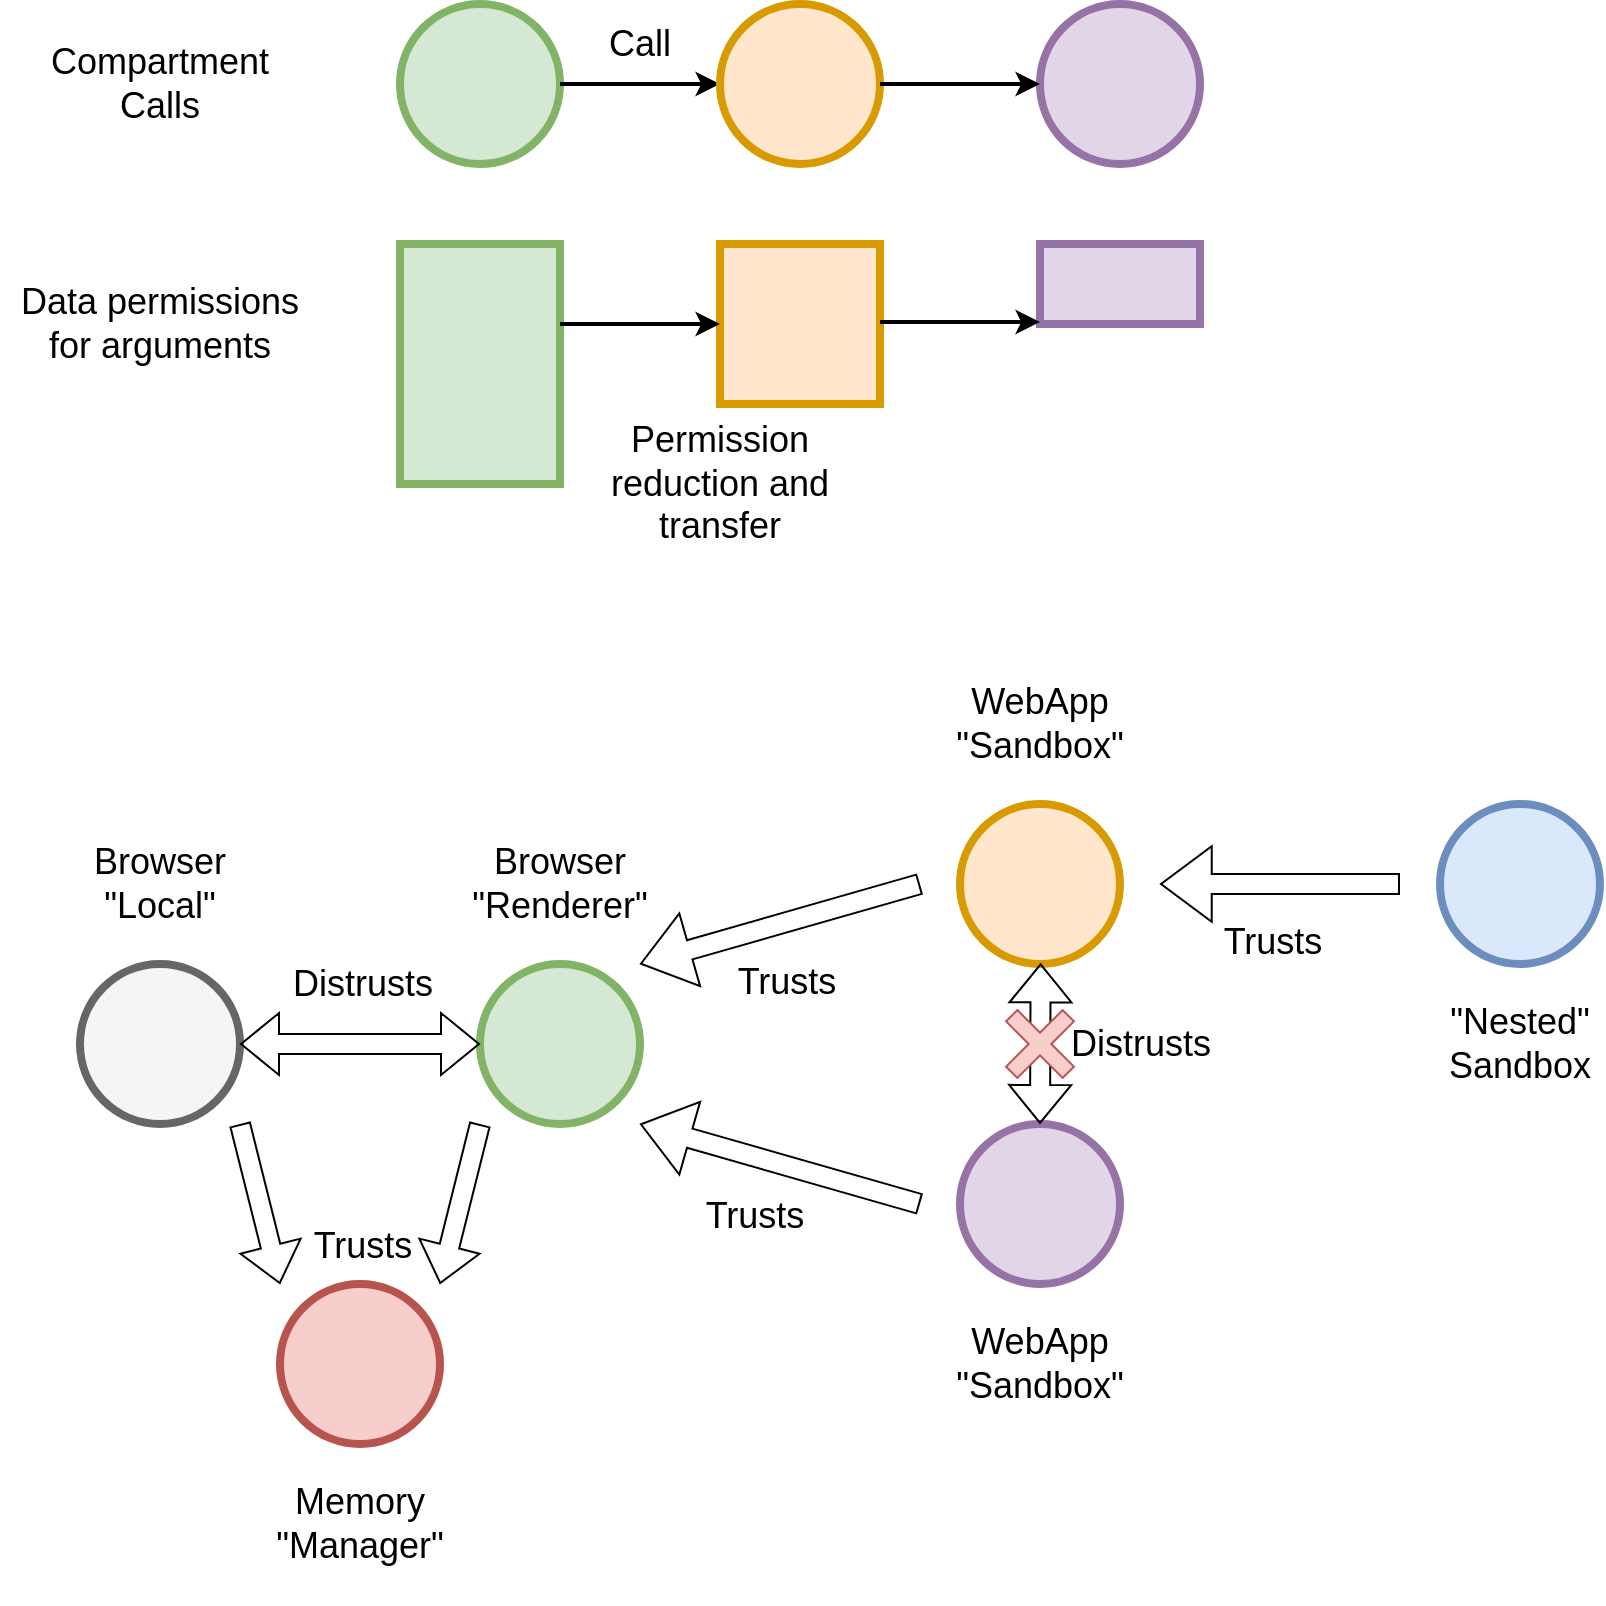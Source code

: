 <mxfile version="21.6.9" type="device">
  <diagram id="3T3k2djzxvKGKJiDUspe" name="Page-1">
    <mxGraphModel dx="879" dy="958" grid="1" gridSize="10" guides="1" tooltips="1" connect="0" arrows="1" fold="1" page="1" pageScale="1" pageWidth="850" pageHeight="1100" math="0" shadow="0">
      <root>
        <mxCell id="0" />
        <mxCell id="1" parent="0" />
        <mxCell id="0y_FmM4RNKvWT69SuI2D-39" value="" style="group" parent="1" vertex="1" connectable="0">
          <mxGeometry x="40" y="160" width="600" height="280" as="geometry" />
        </mxCell>
        <mxCell id="UQibqdJCTZvLkwByiF-P-10" value="" style="group;fontSize=18;" parent="0y_FmM4RNKvWT69SuI2D-39" vertex="1" connectable="0">
          <mxGeometry x="200" width="80" height="80" as="geometry" />
        </mxCell>
        <mxCell id="UQibqdJCTZvLkwByiF-P-6" value="" style="ellipse;whiteSpace=wrap;html=1;strokeWidth=4;fillColor=#d5e8d4;strokeColor=#82b366;fontSize=18;" parent="UQibqdJCTZvLkwByiF-P-10" vertex="1">
          <mxGeometry width="80" height="80" as="geometry" />
        </mxCell>
        <mxCell id="UQibqdJCTZvLkwByiF-P-4" value="" style="shape=image;html=1;verticalAlign=top;verticalLabelPosition=bottom;labelBackgroundColor=#ffffff;imageAspect=0;aspect=fixed;image=https://cdn1.iconfinder.com/data/icons/ionicons-fill-vol-2/512/person-128.png;fontColor=#FF99FF;fontSize=18;" parent="UQibqdJCTZvLkwByiF-P-10" vertex="1">
          <mxGeometry x="10" y="10" width="60" height="60" as="geometry" />
        </mxCell>
        <mxCell id="UQibqdJCTZvLkwByiF-P-14" style="edgeStyle=orthogonalEdgeStyle;rounded=0;orthogonalLoop=1;jettySize=auto;html=1;exitX=1;exitY=0.5;exitDx=0;exitDy=0;entryX=0;entryY=0.5;entryDx=0;entryDy=0;fontColor=#FF99FF;fontSize=18;strokeWidth=2;" parent="0y_FmM4RNKvWT69SuI2D-39" source="UQibqdJCTZvLkwByiF-P-6" target="UQibqdJCTZvLkwByiF-P-7" edge="1">
          <mxGeometry relative="1" as="geometry" />
        </mxCell>
        <mxCell id="UQibqdJCTZvLkwByiF-P-16" value="" style="group;fontSize=18;" parent="0y_FmM4RNKvWT69SuI2D-39" vertex="1" connectable="0">
          <mxGeometry x="520" width="80" height="80" as="geometry" />
        </mxCell>
        <mxCell id="UQibqdJCTZvLkwByiF-P-12" value="" style="ellipse;whiteSpace=wrap;html=1;strokeWidth=4;fillColor=#e1d5e7;strokeColor=#9673a6;container=0;fontSize=18;" parent="UQibqdJCTZvLkwByiF-P-16" vertex="1">
          <mxGeometry width="80" height="80" as="geometry" />
        </mxCell>
        <mxCell id="UQibqdJCTZvLkwByiF-P-13" value="" style="shape=image;html=1;verticalAlign=top;verticalLabelPosition=bottom;labelBackgroundColor=#ffffff;imageAspect=0;aspect=fixed;image=https://cdn1.iconfinder.com/data/icons/ionicons-fill-vol-2/512/person-128.png;fontColor=#FF99FF;container=0;fontSize=18;" parent="UQibqdJCTZvLkwByiF-P-16" vertex="1">
          <mxGeometry x="10" y="10" width="60" height="60" as="geometry" />
        </mxCell>
        <mxCell id="UQibqdJCTZvLkwByiF-P-17" value="" style="group;fontSize=18;" parent="0y_FmM4RNKvWT69SuI2D-39" vertex="1" connectable="0">
          <mxGeometry x="360" width="80" height="80" as="geometry" />
        </mxCell>
        <mxCell id="UQibqdJCTZvLkwByiF-P-7" value="" style="ellipse;whiteSpace=wrap;html=1;strokeWidth=4;fillColor=#ffe6cc;strokeColor=#d79b00;fontSize=18;" parent="UQibqdJCTZvLkwByiF-P-17" vertex="1">
          <mxGeometry width="80" height="80" as="geometry" />
        </mxCell>
        <mxCell id="UQibqdJCTZvLkwByiF-P-8" value="" style="shape=image;html=1;verticalAlign=top;verticalLabelPosition=bottom;labelBackgroundColor=#ffffff;imageAspect=0;aspect=fixed;image=https://cdn1.iconfinder.com/data/icons/ionicons-fill-vol-2/512/person-128.png;fontColor=#FF99FF;fontSize=18;" parent="UQibqdJCTZvLkwByiF-P-17" vertex="1">
          <mxGeometry x="10" y="10" width="60" height="60" as="geometry" />
        </mxCell>
        <mxCell id="UQibqdJCTZvLkwByiF-P-15" style="edgeStyle=orthogonalEdgeStyle;rounded=0;orthogonalLoop=1;jettySize=auto;html=1;exitX=1;exitY=0.5;exitDx=0;exitDy=0;entryX=0;entryY=0.5;entryDx=0;entryDy=0;fontColor=#FF99FF;fontSize=18;strokeWidth=2;" parent="0y_FmM4RNKvWT69SuI2D-39" source="UQibqdJCTZvLkwByiF-P-7" target="UQibqdJCTZvLkwByiF-P-12" edge="1">
          <mxGeometry relative="1" as="geometry" />
        </mxCell>
        <mxCell id="UQibqdJCTZvLkwByiF-P-18" value="" style="rounded=0;whiteSpace=wrap;html=1;strokeWidth=4;fillColor=#d5e8d4;strokeColor=#82b366;fontSize=18;" parent="0y_FmM4RNKvWT69SuI2D-39" vertex="1">
          <mxGeometry x="200" y="120" width="80" height="120" as="geometry" />
        </mxCell>
        <mxCell id="UQibqdJCTZvLkwByiF-P-19" value="" style="rounded=0;whiteSpace=wrap;html=1;strokeWidth=4;fillColor=#ffe6cc;strokeColor=#d79b00;fontSize=18;" parent="0y_FmM4RNKvWT69SuI2D-39" vertex="1">
          <mxGeometry x="360" y="120" width="80" height="80" as="geometry" />
        </mxCell>
        <mxCell id="UQibqdJCTZvLkwByiF-P-20" value="" style="rounded=0;whiteSpace=wrap;html=1;strokeWidth=4;fillColor=#e1d5e7;strokeColor=#9673a6;fontSize=18;" parent="0y_FmM4RNKvWT69SuI2D-39" vertex="1">
          <mxGeometry x="520" y="120" width="80" height="40" as="geometry" />
        </mxCell>
        <mxCell id="UQibqdJCTZvLkwByiF-P-21" value="&lt;div&gt;Compartment&lt;/div&gt;Calls" style="text;html=1;strokeColor=none;fillColor=none;align=center;verticalAlign=middle;whiteSpace=wrap;rounded=0;strokeWidth=4;fontColor=#000000;rotation=0;fontSize=18;" parent="0y_FmM4RNKvWT69SuI2D-39" vertex="1">
          <mxGeometry width="160" height="80" as="geometry" />
        </mxCell>
        <mxCell id="UQibqdJCTZvLkwByiF-P-22" value="&lt;div&gt;Data permissions&lt;/div&gt;&lt;div&gt;for arguments&lt;br&gt;&lt;/div&gt;" style="text;html=1;strokeColor=none;fillColor=none;align=center;verticalAlign=middle;whiteSpace=wrap;rounded=0;strokeWidth=4;fontColor=#000000;rotation=0;fontSize=18;" parent="0y_FmM4RNKvWT69SuI2D-39" vertex="1">
          <mxGeometry y="120" width="160" height="80" as="geometry" />
        </mxCell>
        <mxCell id="UQibqdJCTZvLkwByiF-P-23" value="Call" style="text;html=1;strokeColor=none;fillColor=none;align=center;verticalAlign=middle;whiteSpace=wrap;rounded=0;strokeWidth=4;fontColor=#000000;rotation=0;fontSize=18;" parent="0y_FmM4RNKvWT69SuI2D-39" vertex="1">
          <mxGeometry x="280" width="80" height="40" as="geometry" />
        </mxCell>
        <mxCell id="UQibqdJCTZvLkwByiF-P-24" value="Permission reduction and transfer" style="text;html=1;strokeColor=none;fillColor=none;align=center;verticalAlign=middle;whiteSpace=wrap;rounded=0;strokeWidth=4;fontColor=#000000;rotation=0;fontSize=18;" parent="0y_FmM4RNKvWT69SuI2D-39" vertex="1">
          <mxGeometry x="280" y="200" width="160" height="80" as="geometry" />
        </mxCell>
        <mxCell id="UQibqdJCTZvLkwByiF-P-25" value="" style="endArrow=classic;html=1;rounded=0;strokeWidth=2;fontSize=18;fontColor=#000000;entryX=0;entryY=0.5;entryDx=0;entryDy=0;" parent="0y_FmM4RNKvWT69SuI2D-39" target="UQibqdJCTZvLkwByiF-P-19" edge="1">
          <mxGeometry width="50" height="50" relative="1" as="geometry">
            <mxPoint x="280" y="160" as="sourcePoint" />
            <mxPoint x="330" y="110" as="targetPoint" />
          </mxGeometry>
        </mxCell>
        <mxCell id="UQibqdJCTZvLkwByiF-P-26" value="" style="endArrow=classic;html=1;rounded=0;strokeWidth=2;fontSize=18;fontColor=#000000;entryX=0;entryY=0.5;entryDx=0;entryDy=0;" parent="0y_FmM4RNKvWT69SuI2D-39" edge="1">
          <mxGeometry width="50" height="50" relative="1" as="geometry">
            <mxPoint x="440" y="159" as="sourcePoint" />
            <mxPoint x="520" y="159" as="targetPoint" />
          </mxGeometry>
        </mxCell>
        <mxCell id="0y_FmM4RNKvWT69SuI2D-34" value="&lt;div&gt;WebApp&lt;br&gt;&lt;/div&gt;&lt;div&gt;&quot;Sandbox&quot;&lt;/div&gt;" style="text;html=1;strokeColor=none;fillColor=none;align=center;verticalAlign=middle;whiteSpace=wrap;rounded=0;fontSize=18;" parent="1" vertex="1">
          <mxGeometry x="520" y="480" width="80" height="80" as="geometry" />
        </mxCell>
        <mxCell id="0y_FmM4RNKvWT69SuI2D-11" value="" style="group;fontSize=18;" parent="1" vertex="1" connectable="0">
          <mxGeometry x="280" y="640" width="80" height="80" as="geometry" />
        </mxCell>
        <mxCell id="0y_FmM4RNKvWT69SuI2D-12" value="" style="ellipse;whiteSpace=wrap;html=1;strokeWidth=4;fillColor=#d5e8d4;strokeColor=#82b366;fontSize=18;" parent="0y_FmM4RNKvWT69SuI2D-11" vertex="1">
          <mxGeometry width="80" height="80" as="geometry" />
        </mxCell>
        <mxCell id="0y_FmM4RNKvWT69SuI2D-13" value="" style="shape=image;html=1;verticalAlign=top;verticalLabelPosition=bottom;labelBackgroundColor=#ffffff;imageAspect=0;aspect=fixed;image=https://cdn1.iconfinder.com/data/icons/ionicons-fill-vol-2/512/person-128.png;fontColor=#FF99FF;fontSize=18;" parent="0y_FmM4RNKvWT69SuI2D-11" vertex="1">
          <mxGeometry x="10" y="10" width="60" height="60" as="geometry" />
        </mxCell>
        <mxCell id="0y_FmM4RNKvWT69SuI2D-17" value="" style="group;fontSize=18;" parent="1" vertex="1" connectable="0">
          <mxGeometry x="520" y="720" width="80" height="80" as="geometry" />
        </mxCell>
        <mxCell id="0y_FmM4RNKvWT69SuI2D-18" value="" style="ellipse;whiteSpace=wrap;html=1;strokeWidth=4;fillColor=#e1d5e7;strokeColor=#9673a6;container=0;fontSize=18;" parent="0y_FmM4RNKvWT69SuI2D-17" vertex="1">
          <mxGeometry width="80" height="80" as="geometry" />
        </mxCell>
        <mxCell id="0y_FmM4RNKvWT69SuI2D-19" value="" style="shape=image;html=1;verticalAlign=top;verticalLabelPosition=bottom;labelBackgroundColor=#ffffff;imageAspect=0;aspect=fixed;image=https://cdn1.iconfinder.com/data/icons/ionicons-fill-vol-2/512/person-128.png;fontColor=#FF99FF;container=0;fontSize=18;" parent="0y_FmM4RNKvWT69SuI2D-17" vertex="1">
          <mxGeometry x="10" y="10" width="60" height="60" as="geometry" />
        </mxCell>
        <mxCell id="0y_FmM4RNKvWT69SuI2D-20" value="" style="group;fontSize=18;" parent="1" vertex="1" connectable="0">
          <mxGeometry x="760" y="560" width="80" height="80" as="geometry" />
        </mxCell>
        <mxCell id="0y_FmM4RNKvWT69SuI2D-21" value="" style="ellipse;whiteSpace=wrap;html=1;strokeWidth=4;fillColor=#dae8fc;strokeColor=#6c8ebf;container=0;fontSize=18;" parent="0y_FmM4RNKvWT69SuI2D-20" vertex="1">
          <mxGeometry width="80" height="80" as="geometry" />
        </mxCell>
        <mxCell id="0y_FmM4RNKvWT69SuI2D-22" value="" style="shape=image;html=1;verticalAlign=top;verticalLabelPosition=bottom;labelBackgroundColor=#ffffff;imageAspect=0;aspect=fixed;image=https://cdn1.iconfinder.com/data/icons/ionicons-fill-vol-2/512/person-128.png;fontColor=#FF99FF;container=0;fontSize=18;" parent="0y_FmM4RNKvWT69SuI2D-20" vertex="1">
          <mxGeometry x="10" y="10" width="60" height="60" as="geometry" />
        </mxCell>
        <mxCell id="0y_FmM4RNKvWT69SuI2D-30" value="&lt;font style=&quot;font-size: 18px;&quot;&gt;Trusts&lt;/font&gt;" style="shape=flexArrow;endArrow=classic;html=1;rounded=0;endWidth=26.857;endSize=8.12;" parent="1" edge="1">
          <mxGeometry x="0.071" y="29" width="50" height="50" relative="1" as="geometry">
            <mxPoint x="500" y="760" as="sourcePoint" />
            <mxPoint x="360" y="720" as="targetPoint" />
            <mxPoint as="offset" />
          </mxGeometry>
        </mxCell>
        <mxCell id="0y_FmM4RNKvWT69SuI2D-31" value="&lt;font style=&quot;font-size: 18px;&quot;&gt;Trusts&lt;/font&gt;" style="shape=flexArrow;endArrow=classic;html=1;rounded=0;endWidth=26.857;endSize=8.12;" parent="1" edge="1">
          <mxGeometry x="0.071" y="29" width="50" height="50" relative="1" as="geometry">
            <mxPoint x="740" y="600" as="sourcePoint" />
            <mxPoint x="620" y="600" as="targetPoint" />
            <mxPoint as="offset" />
          </mxGeometry>
        </mxCell>
        <mxCell id="0y_FmM4RNKvWT69SuI2D-32" value="&lt;font style=&quot;font-size: 18px;&quot;&gt;Trusts&lt;/font&gt;" style="shape=flexArrow;endArrow=classic;html=1;rounded=0;endWidth=26.857;endSize=8.12;" parent="1" edge="1">
          <mxGeometry x="0.071" y="29" width="50" height="50" relative="1" as="geometry">
            <mxPoint x="500" y="600" as="sourcePoint" />
            <mxPoint x="360" y="640" as="targetPoint" />
            <mxPoint as="offset" />
          </mxGeometry>
        </mxCell>
        <mxCell id="0y_FmM4RNKvWT69SuI2D-33" value="Browser&lt;br&gt;&lt;div&gt;&quot;Renderer&quot;&lt;/div&gt;" style="text;html=1;strokeColor=none;fillColor=none;align=center;verticalAlign=middle;whiteSpace=wrap;rounded=0;fontSize=18;" parent="1" vertex="1">
          <mxGeometry x="280" y="560" width="80" height="80" as="geometry" />
        </mxCell>
        <mxCell id="0y_FmM4RNKvWT69SuI2D-35" value="&lt;div&gt;WebApp&lt;/div&gt;&lt;div&gt;&quot;Sandbox&quot;&lt;/div&gt;" style="text;html=1;strokeColor=none;fillColor=none;align=center;verticalAlign=middle;whiteSpace=wrap;rounded=0;fontSize=18;" parent="1" vertex="1">
          <mxGeometry x="520" y="800" width="80" height="80" as="geometry" />
        </mxCell>
        <mxCell id="0y_FmM4RNKvWT69SuI2D-36" value="&quot;Nested&quot;&lt;div&gt;Sandbox&lt;/div&gt;" style="text;html=1;strokeColor=none;fillColor=none;align=center;verticalAlign=middle;whiteSpace=wrap;rounded=0;fontSize=18;" parent="1" vertex="1">
          <mxGeometry x="760" y="640" width="80" height="80" as="geometry" />
        </mxCell>
        <mxCell id="0y_FmM4RNKvWT69SuI2D-15" value="" style="ellipse;whiteSpace=wrap;html=1;strokeWidth=4;fillColor=#ffe6cc;strokeColor=#d79b00;fontSize=18;" parent="1" vertex="1">
          <mxGeometry x="520" y="560" width="80" height="80" as="geometry" />
        </mxCell>
        <mxCell id="0y_FmM4RNKvWT69SuI2D-16" value="" style="shape=image;html=1;verticalAlign=top;verticalLabelPosition=bottom;labelBackgroundColor=#ffffff;imageAspect=0;aspect=fixed;image=https://cdn1.iconfinder.com/data/icons/ionicons-fill-vol-2/512/person-128.png;fontColor=#FF99FF;fontSize=18;" parent="1" vertex="1">
          <mxGeometry x="530" y="570" width="60" height="60" as="geometry" />
        </mxCell>
        <mxCell id="0y_FmM4RNKvWT69SuI2D-42" value="Distrusts" style="shape=flexArrow;endArrow=classic;startArrow=classic;html=1;rounded=0;entryX=0.504;entryY=0.996;entryDx=0;entryDy=0;entryPerimeter=0;fontSize=18;" parent="1" target="0y_FmM4RNKvWT69SuI2D-15" edge="1">
          <mxGeometry x="0.001" y="-50" width="100" height="100" relative="1" as="geometry">
            <mxPoint x="560" y="720" as="sourcePoint" />
            <mxPoint x="610" y="650" as="targetPoint" />
            <mxPoint as="offset" />
          </mxGeometry>
        </mxCell>
        <mxCell id="0y_FmM4RNKvWT69SuI2D-45" value="" style="shape=cross;whiteSpace=wrap;html=1;rotation=45;fillColor=#f8cecc;strokeColor=#b85450;" parent="1" vertex="1">
          <mxGeometry x="540" y="660" width="40" height="40" as="geometry" />
        </mxCell>
        <mxCell id="KY_1hAlSIMzd75fBiZGd-2" value="" style="group;fontSize=18;" vertex="1" connectable="0" parent="1">
          <mxGeometry x="80" y="640" width="80" height="80" as="geometry" />
        </mxCell>
        <mxCell id="KY_1hAlSIMzd75fBiZGd-3" value="" style="ellipse;whiteSpace=wrap;html=1;strokeWidth=4;fillColor=#f5f5f5;strokeColor=#666666;fontSize=18;fontColor=#333333;" vertex="1" parent="KY_1hAlSIMzd75fBiZGd-2">
          <mxGeometry width="80" height="80" as="geometry" />
        </mxCell>
        <mxCell id="KY_1hAlSIMzd75fBiZGd-4" value="" style="shape=image;html=1;verticalAlign=top;verticalLabelPosition=bottom;labelBackgroundColor=#ffffff;imageAspect=0;aspect=fixed;image=https://cdn1.iconfinder.com/data/icons/ionicons-fill-vol-2/512/person-128.png;fontColor=#FF99FF;fontSize=18;" vertex="1" parent="KY_1hAlSIMzd75fBiZGd-2">
          <mxGeometry x="10" y="10" width="60" height="60" as="geometry" />
        </mxCell>
        <mxCell id="KY_1hAlSIMzd75fBiZGd-5" value="" style="shape=flexArrow;endArrow=classic;startArrow=classic;html=1;rounded=0;entryX=0;entryY=0.5;entryDx=0;entryDy=0;entryPerimeter=0;" edge="1" parent="1" target="0y_FmM4RNKvWT69SuI2D-12">
          <mxGeometry width="100" height="100" relative="1" as="geometry">
            <mxPoint x="160" y="680" as="sourcePoint" />
            <mxPoint x="260" y="580" as="targetPoint" />
          </mxGeometry>
        </mxCell>
        <mxCell id="KY_1hAlSIMzd75fBiZGd-6" value="&lt;font style=&quot;font-size: 18px;&quot;&gt;Distrusts&lt;/font&gt;" style="edgeLabel;html=1;align=center;verticalAlign=middle;resizable=0;points=[];" vertex="1" connectable="0" parent="KY_1hAlSIMzd75fBiZGd-5">
          <mxGeometry x="-0.145" y="2" relative="1" as="geometry">
            <mxPoint x="9" y="-28" as="offset" />
          </mxGeometry>
        </mxCell>
        <mxCell id="KY_1hAlSIMzd75fBiZGd-7" value="&lt;div&gt;Browser&lt;br&gt;&lt;/div&gt;&lt;div&gt;&quot;Local&quot;&lt;/div&gt;" style="text;html=1;strokeColor=none;fillColor=none;align=center;verticalAlign=middle;whiteSpace=wrap;rounded=0;fontSize=18;" vertex="1" parent="1">
          <mxGeometry x="80" y="560" width="80" height="80" as="geometry" />
        </mxCell>
        <mxCell id="KY_1hAlSIMzd75fBiZGd-9" value="" style="group;fontSize=18;" vertex="1" connectable="0" parent="1">
          <mxGeometry x="180" y="800" width="80" height="80" as="geometry" />
        </mxCell>
        <mxCell id="KY_1hAlSIMzd75fBiZGd-10" value="" style="ellipse;whiteSpace=wrap;html=1;strokeWidth=4;fillColor=#f8cecc;strokeColor=#b85450;fontSize=18;" vertex="1" parent="KY_1hAlSIMzd75fBiZGd-9">
          <mxGeometry width="80" height="80" as="geometry" />
        </mxCell>
        <mxCell id="KY_1hAlSIMzd75fBiZGd-11" value="" style="shape=image;html=1;verticalAlign=top;verticalLabelPosition=bottom;labelBackgroundColor=#ffffff;imageAspect=0;aspect=fixed;image=https://cdn1.iconfinder.com/data/icons/ionicons-fill-vol-2/512/person-128.png;fontColor=#FF99FF;fontSize=18;" vertex="1" parent="KY_1hAlSIMzd75fBiZGd-9">
          <mxGeometry x="10" y="10" width="60" height="60" as="geometry" />
        </mxCell>
        <mxCell id="KY_1hAlSIMzd75fBiZGd-12" value="&lt;div&gt;Memory&lt;/div&gt;&lt;div&gt;&quot;Manager&quot;&lt;br&gt;&lt;/div&gt;" style="text;html=1;strokeColor=none;fillColor=none;align=center;verticalAlign=middle;whiteSpace=wrap;rounded=0;fontSize=18;" vertex="1" parent="1">
          <mxGeometry x="180" y="880" width="80" height="80" as="geometry" />
        </mxCell>
        <mxCell id="KY_1hAlSIMzd75fBiZGd-13" value="" style="shape=flexArrow;endArrow=classic;startArrow=none;html=1;rounded=0;startFill=0;" edge="1" parent="1">
          <mxGeometry width="100" height="100" relative="1" as="geometry">
            <mxPoint x="160" y="720" as="sourcePoint" />
            <mxPoint x="180" y="800" as="targetPoint" />
          </mxGeometry>
        </mxCell>
        <mxCell id="KY_1hAlSIMzd75fBiZGd-14" value="&lt;font style=&quot;font-size: 18px;&quot;&gt;Trusts&lt;/font&gt;" style="edgeLabel;html=1;align=center;verticalAlign=middle;resizable=0;points=[];" vertex="1" connectable="0" parent="KY_1hAlSIMzd75fBiZGd-13">
          <mxGeometry x="-0.145" y="2" relative="1" as="geometry">
            <mxPoint x="50" y="27" as="offset" />
          </mxGeometry>
        </mxCell>
        <mxCell id="KY_1hAlSIMzd75fBiZGd-15" value="" style="shape=flexArrow;endArrow=classic;startArrow=none;html=1;rounded=0;startFill=0;" edge="1" parent="1">
          <mxGeometry width="100" height="100" relative="1" as="geometry">
            <mxPoint x="280" y="720" as="sourcePoint" />
            <mxPoint x="260" y="800" as="targetPoint" />
          </mxGeometry>
        </mxCell>
      </root>
    </mxGraphModel>
  </diagram>
</mxfile>
